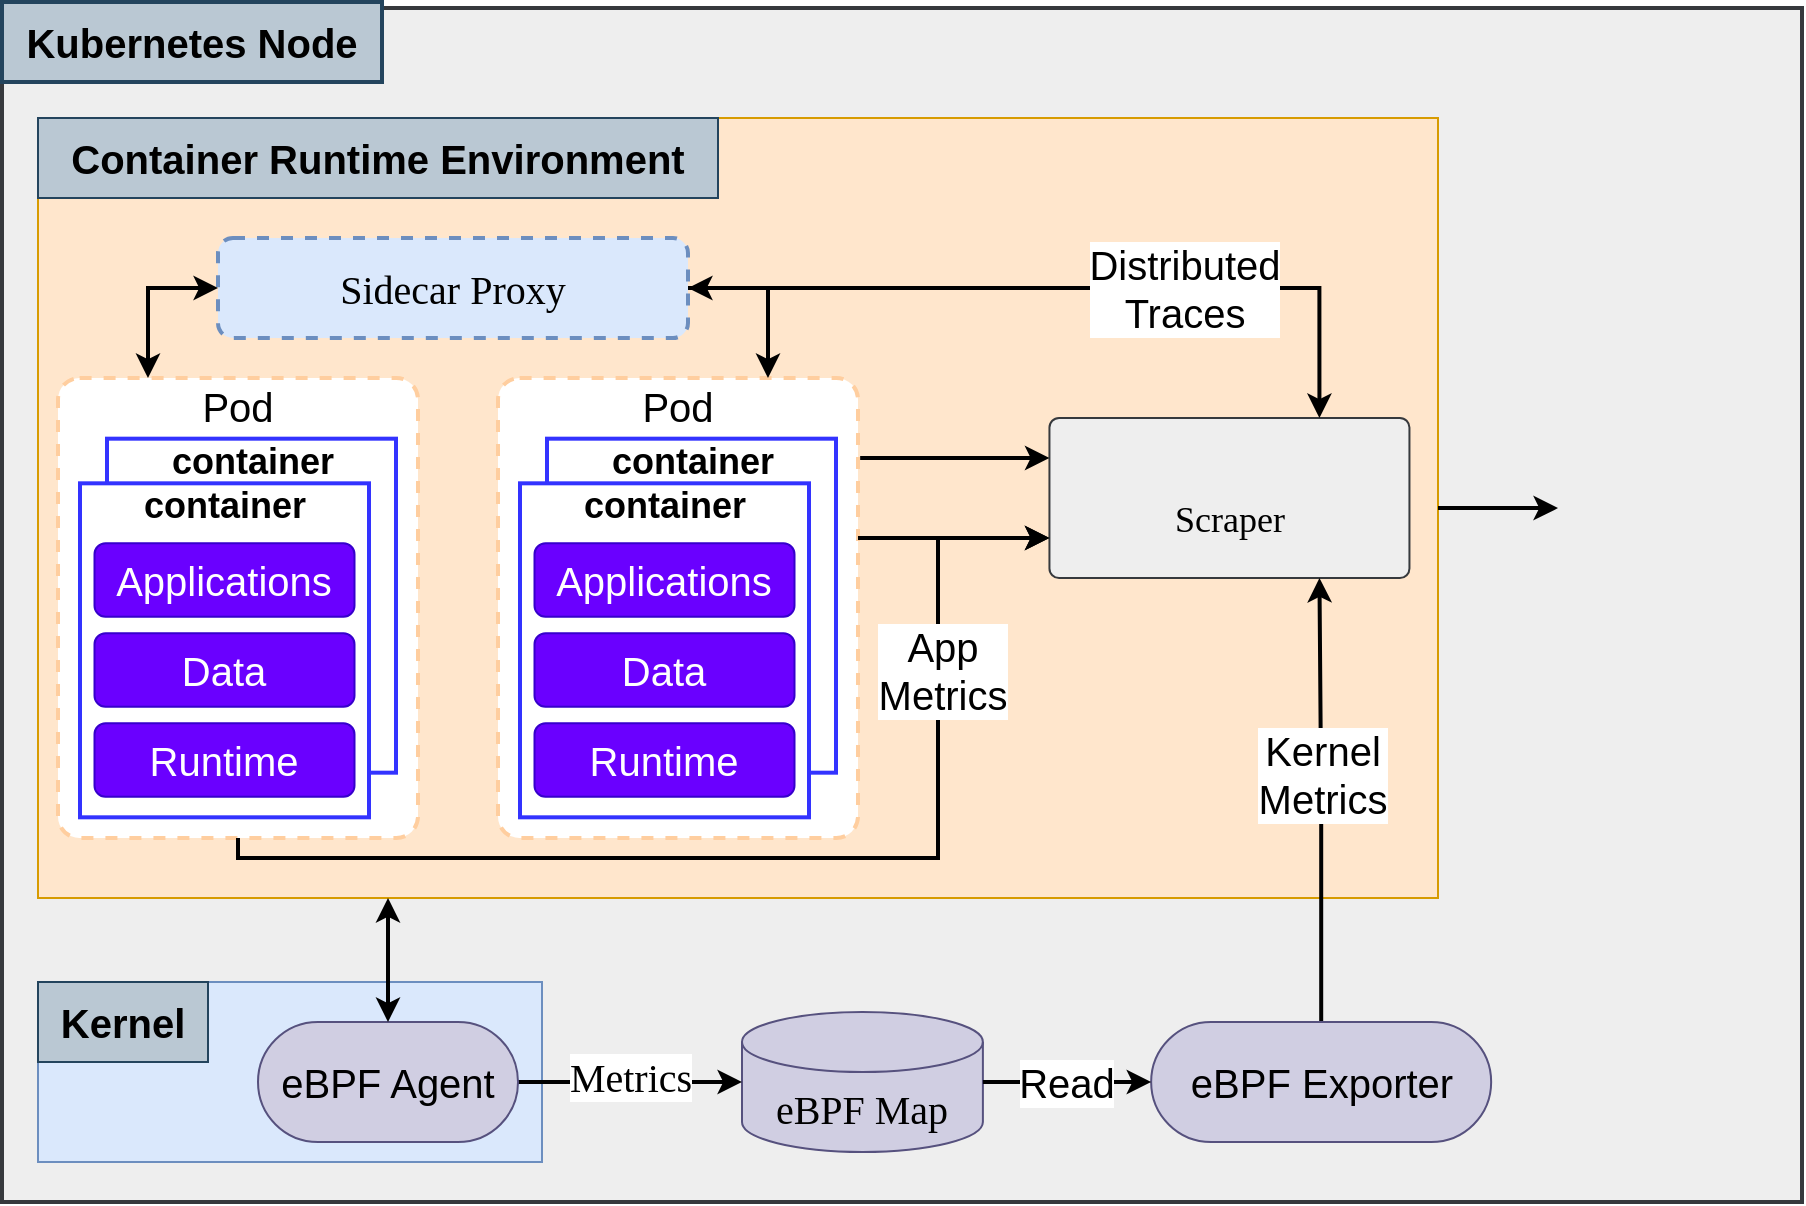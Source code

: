 <mxfile version="21.3.2" type="github">
  <diagram name="Page-1" id="cTY5Y9TpxP5SZx-7HDxA">
    <mxGraphModel dx="1793" dy="963" grid="1" gridSize="10" guides="1" tooltips="1" connect="1" arrows="1" fold="1" page="1" pageScale="1" pageWidth="1100" pageHeight="850" math="0" shadow="0">
      <root>
        <mxCell id="0" />
        <mxCell id="1" parent="0" />
        <mxCell id="1BkvYgwe-oKlFP0c4Thi-38" value="" style="group" vertex="1" connectable="0" parent="1">
          <mxGeometry x="100" y="125" width="900" height="600" as="geometry" />
        </mxCell>
        <mxCell id="QJQ4cSQSgAcdmUkR-iLK-1" value="" style="rounded=1;whiteSpace=wrap;html=1;fillColor=#eeeeee;strokeColor=#36393d;arcSize=0;imageHeight=24;strokeWidth=2;" parent="1BkvYgwe-oKlFP0c4Thi-38" vertex="1">
          <mxGeometry y="3" width="900" height="597" as="geometry" />
        </mxCell>
        <mxCell id="QJQ4cSQSgAcdmUkR-iLK-4" value="" style="rounded=1;whiteSpace=wrap;html=1;fillColor=#ffe6cc;strokeColor=#d79b00;arcSize=0;" parent="1BkvYgwe-oKlFP0c4Thi-38" vertex="1">
          <mxGeometry x="18" y="58" width="700" height="390" as="geometry" />
        </mxCell>
        <mxCell id="QJQ4cSQSgAcdmUkR-iLK-14" value="&lt;font style=&quot;font-size: 20px;&quot; face=&quot;Verdana&quot;&gt;Sidecar Proxy&lt;/font&gt;" style="rounded=1;whiteSpace=wrap;html=1;dashed=1;fillColor=#dae8fc;strokeColor=#6c8ebf;strokeWidth=2;" parent="1BkvYgwe-oKlFP0c4Thi-38" vertex="1">
          <mxGeometry x="108" y="118" width="235" height="50" as="geometry" />
        </mxCell>
        <mxCell id="QJQ4cSQSgAcdmUkR-iLK-16" value="" style="rounded=1;whiteSpace=wrap;html=1;fontFamily=Verdana;fontSize=18;labelBackgroundColor=#0000FF;fillColor=#dae8fc;strokeColor=#6c8ebf;arcSize=0;" parent="1BkvYgwe-oKlFP0c4Thi-38" vertex="1">
          <mxGeometry x="18" y="490" width="252" height="90" as="geometry" />
        </mxCell>
        <mxCell id="QJQ4cSQSgAcdmUkR-iLK-18" value="&lt;div&gt;&lt;font style=&quot;font-size: 18px;&quot; face=&quot;Verdana&quot;&gt;&lt;br&gt;&lt;/font&gt;&lt;/div&gt;&lt;div&gt;&lt;font style=&quot;font-size: 18px;&quot; face=&quot;Verdana&quot;&gt;Scraper&lt;/font&gt;&lt;/div&gt;" style="rounded=1;whiteSpace=wrap;html=1;arcSize=6;fillColor=#eeeeee;strokeColor=#36393d;" parent="1BkvYgwe-oKlFP0c4Thi-38" vertex="1">
          <mxGeometry x="523.725" y="208" width="180" height="80" as="geometry" />
        </mxCell>
        <mxCell id="1BkvYgwe-oKlFP0c4Thi-36" style="edgeStyle=orthogonalEdgeStyle;rounded=0;orthogonalLoop=1;jettySize=auto;html=1;exitX=1;exitY=0.5;exitDx=0;exitDy=0;entryX=0.75;entryY=0;entryDx=0;entryDy=0;strokeWidth=2;" edge="1" parent="1BkvYgwe-oKlFP0c4Thi-38" source="QJQ4cSQSgAcdmUkR-iLK-14" target="QJQ4cSQSgAcdmUkR-iLK-18">
          <mxGeometry relative="1" as="geometry" />
        </mxCell>
        <mxCell id="1BkvYgwe-oKlFP0c4Thi-37" value="&lt;div style=&quot;font-size: 20px;&quot;&gt;&lt;font style=&quot;font-size: 20px;&quot;&gt;Distributed&lt;/font&gt;&lt;/div&gt;&lt;div style=&quot;font-size: 20px;&quot;&gt;&lt;font style=&quot;font-size: 20px;&quot;&gt;Traces&lt;font style=&quot;font-size: 20px;&quot;&gt;&lt;br&gt;&lt;/font&gt;&lt;/font&gt;&lt;/div&gt;" style="edgeLabel;html=1;align=center;verticalAlign=middle;resizable=0;points=[];" vertex="1" connectable="0" parent="1BkvYgwe-oKlFP0c4Thi-36">
          <mxGeometry x="0.205" y="-2" relative="1" as="geometry">
            <mxPoint x="18" y="-2" as="offset" />
          </mxGeometry>
        </mxCell>
        <mxCell id="QJQ4cSQSgAcdmUkR-iLK-19" value="" style="shape=image;verticalLabelPosition=bottom;labelBackgroundColor=default;verticalAlign=top;aspect=fixed;imageAspect=0;image=https://cncf-branding.netlify.app/img/projects/opentelemetry/horizontal/color/opentelemetry-horizontal-color.png;" parent="1BkvYgwe-oKlFP0c4Thi-38" vertex="1">
          <mxGeometry x="432" y="156" width="148.58" height="52" as="geometry" />
        </mxCell>
        <mxCell id="QJQ4cSQSgAcdmUkR-iLK-20" value="" style="shape=image;verticalLabelPosition=bottom;labelBackgroundColor=default;verticalAlign=top;aspect=fixed;imageAspect=0;image=https://cncf-branding.netlify.app/img/projects/prometheus/horizontal/color/prometheus-horizontal-color.png;" parent="1BkvYgwe-oKlFP0c4Thi-38" vertex="1">
          <mxGeometry x="534.94" y="218" width="157.57" height="30" as="geometry" />
        </mxCell>
        <mxCell id="QJQ4cSQSgAcdmUkR-iLK-24" value="&lt;font style=&quot;font-size: 20px;&quot; face=&quot;Verdana&quot;&gt;eBPF Map&lt;/font&gt;&lt;font style=&quot;font-size: 20px;&quot; face=&quot;Verdana&quot;&gt;&lt;br&gt;&lt;/font&gt;" style="shape=cylinder3;whiteSpace=wrap;html=1;boundedLbl=1;backgroundOutline=1;size=15;fillColor=#d0cee2;strokeColor=#56517e;" parent="1BkvYgwe-oKlFP0c4Thi-38" vertex="1">
          <mxGeometry x="370" y="505" width="120.45" height="70" as="geometry" />
        </mxCell>
        <mxCell id="1BkvYgwe-oKlFP0c4Thi-31" style="edgeStyle=orthogonalEdgeStyle;rounded=0;orthogonalLoop=1;jettySize=auto;html=1;exitX=1;exitY=0.5;exitDx=0;exitDy=0;entryX=0;entryY=0.5;entryDx=0;entryDy=0;entryPerimeter=0;strokeWidth=2;" edge="1" parent="1BkvYgwe-oKlFP0c4Thi-38" source="QJQ4cSQSgAcdmUkR-iLK-26" target="QJQ4cSQSgAcdmUkR-iLK-24">
          <mxGeometry relative="1" as="geometry" />
        </mxCell>
        <mxCell id="1BkvYgwe-oKlFP0c4Thi-32" value="&lt;font style=&quot;font-size: 20px;&quot; face=&quot;Verdana&quot;&gt;Metrics&lt;br&gt;&lt;/font&gt;" style="edgeLabel;html=1;align=center;verticalAlign=middle;resizable=0;points=[];" vertex="1" connectable="0" parent="1BkvYgwe-oKlFP0c4Thi-31">
          <mxGeometry x="0.225" y="-1" relative="1" as="geometry">
            <mxPoint x="-13" y="-4" as="offset" />
          </mxGeometry>
        </mxCell>
        <mxCell id="QJQ4cSQSgAcdmUkR-iLK-26" value="&lt;font style=&quot;font-size: 20px;&quot;&gt;eBPF Agent&lt;/font&gt;" style="rounded=1;whiteSpace=wrap;html=1;fillColor=#d0cee2;strokeColor=#56517e;arcSize=50;" parent="1BkvYgwe-oKlFP0c4Thi-38" vertex="1">
          <mxGeometry x="128" y="510" width="130" height="60" as="geometry" />
        </mxCell>
        <mxCell id="QJQ4cSQSgAcdmUkR-iLK-27" value="" style="shape=image;verticalLabelPosition=bottom;labelBackgroundColor=default;verticalAlign=top;aspect=fixed;imageAspect=0;image=https://upload.wikimedia.org/wikipedia/commons/thumb/a/a1/Grafana_logo.svg/1200px-Grafana_logo.svg.png;" parent="1BkvYgwe-oKlFP0c4Thi-38" vertex="1">
          <mxGeometry x="778" y="194.67" width="114.18" height="116.65" as="geometry" />
        </mxCell>
        <mxCell id="1BkvYgwe-oKlFP0c4Thi-26" style="edgeStyle=orthogonalEdgeStyle;rounded=0;orthogonalLoop=1;jettySize=auto;html=1;exitX=1;exitY=0.5;exitDx=0;exitDy=0;strokeWidth=2;" edge="1" parent="1BkvYgwe-oKlFP0c4Thi-38" source="QJQ4cSQSgAcdmUkR-iLK-4" target="QJQ4cSQSgAcdmUkR-iLK-27">
          <mxGeometry relative="1" as="geometry" />
        </mxCell>
        <mxCell id="1BkvYgwe-oKlFP0c4Thi-1" value="&lt;font style=&quot;font-size: 20px;&quot;&gt;&lt;b&gt;&lt;font style=&quot;font-size: 20px;&quot;&gt;Kubernetes Node&lt;/font&gt;&lt;/b&gt;&lt;font style=&quot;font-size: 20px;&quot;&gt;&lt;b&gt;&lt;font style=&quot;font-size: 20px;&quot;&gt;&lt;br&gt;&lt;/font&gt;&lt;/b&gt;&lt;/font&gt;&lt;/font&gt;" style="rounded=0;whiteSpace=wrap;html=1;strokeWidth=2;fillColor=#bac8d3;strokeColor=#23445d;" vertex="1" parent="1BkvYgwe-oKlFP0c4Thi-38">
          <mxGeometry width="190" height="40" as="geometry" />
        </mxCell>
        <mxCell id="1BkvYgwe-oKlFP0c4Thi-2" value="&lt;font style=&quot;font-size: 20px;&quot;&gt;&lt;font style=&quot;font-size: 20px;&quot;&gt;&lt;b&gt;&lt;font style=&quot;font-size: 20px;&quot;&gt;Container Runtime Environment&lt;br&gt;&lt;/font&gt;&lt;/b&gt;&lt;/font&gt;&lt;/font&gt;" style="rounded=0;whiteSpace=wrap;html=1;strokeWidth=1;fillColor=#bac8d3;strokeColor=#23445d;" vertex="1" parent="1BkvYgwe-oKlFP0c4Thi-38">
          <mxGeometry x="18" y="58" width="340" height="40" as="geometry" />
        </mxCell>
        <mxCell id="1BkvYgwe-oKlFP0c4Thi-11" value="" style="group" vertex="1" connectable="0" parent="1BkvYgwe-oKlFP0c4Thi-38">
          <mxGeometry x="28" y="188" width="180" height="230" as="geometry" />
        </mxCell>
        <mxCell id="1BkvYgwe-oKlFP0c4Thi-9" value="&lt;div&gt;&lt;font style=&quot;font-size: 20px;&quot;&gt;Pod&lt;/font&gt;&lt;br&gt;&lt;/div&gt;&lt;div&gt;&lt;br&gt;&lt;/div&gt;&lt;div&gt;&lt;br&gt;&lt;/div&gt;&lt;div&gt;&lt;br&gt;&lt;/div&gt;&lt;div&gt;&lt;br&gt;&lt;/div&gt;&lt;div&gt;&lt;br&gt;&lt;/div&gt;&lt;div&gt;&lt;br&gt;&lt;/div&gt;&lt;div&gt;&lt;br&gt;&lt;/div&gt;&lt;div&gt;&lt;br&gt;&lt;/div&gt;&lt;div&gt;&lt;br&gt;&lt;/div&gt;&lt;div&gt;&lt;br&gt;&lt;/div&gt;&lt;div&gt;&lt;br&gt;&lt;/div&gt;&lt;div&gt;&lt;br&gt;&lt;/div&gt;&lt;div&gt;&lt;br&gt;&lt;/div&gt;&lt;div&gt;&lt;br&gt;&lt;/div&gt;" style="rounded=1;whiteSpace=wrap;html=1;strokeWidth=2;dashed=1;strokeColor=#FFCE9F;arcSize=6;" vertex="1" parent="1BkvYgwe-oKlFP0c4Thi-11">
          <mxGeometry width="180" height="230" as="geometry" />
        </mxCell>
        <mxCell id="1BkvYgwe-oKlFP0c4Thi-10" value="" style="group" vertex="1" connectable="0" parent="1BkvYgwe-oKlFP0c4Thi-11">
          <mxGeometry x="11" y="30.34" width="158" height="189.32" as="geometry" />
        </mxCell>
        <mxCell id="1BkvYgwe-oKlFP0c4Thi-8" value="&lt;div&gt;&lt;b&gt;&lt;font style=&quot;font-size: 18px;&quot;&gt;container&lt;/font&gt;&lt;br&gt;&lt;/b&gt;&lt;/div&gt;&lt;div&gt;&lt;b&gt;&lt;br&gt;&lt;/b&gt;&lt;/div&gt;&lt;div&gt;&lt;b&gt;&lt;br&gt;&lt;/b&gt;&lt;/div&gt;&lt;div&gt;&lt;b&gt;&lt;br&gt;&lt;/b&gt;&lt;/div&gt;&lt;div&gt;&lt;b&gt;&lt;br&gt;&lt;/b&gt;&lt;/div&gt;&lt;div&gt;&lt;b&gt;&lt;br&gt;&lt;/b&gt;&lt;/div&gt;&lt;div&gt;&lt;b&gt;&lt;br&gt;&lt;/b&gt;&lt;/div&gt;&lt;div&gt;&lt;b&gt;&lt;br&gt;&lt;/b&gt;&lt;/div&gt;&lt;div&gt;&lt;b&gt;&lt;br&gt;&lt;/b&gt;&lt;/div&gt;&lt;div&gt;&lt;br&gt;&lt;/div&gt;&lt;div&gt;&lt;br&gt;&lt;/div&gt;" style="rounded=0;whiteSpace=wrap;html=1;strokeColor=#3333FF;strokeWidth=2;" vertex="1" parent="1BkvYgwe-oKlFP0c4Thi-10">
          <mxGeometry x="13.5" width="144.5" height="167" as="geometry" />
        </mxCell>
        <mxCell id="1BkvYgwe-oKlFP0c4Thi-4" value="&lt;div&gt;&lt;b&gt;&lt;font style=&quot;font-size: 18px;&quot;&gt;container&lt;/font&gt;&lt;br&gt;&lt;/b&gt;&lt;/div&gt;&lt;div&gt;&lt;b&gt;&lt;br&gt;&lt;/b&gt;&lt;/div&gt;&lt;div&gt;&lt;b&gt;&lt;br&gt;&lt;/b&gt;&lt;/div&gt;&lt;div&gt;&lt;b&gt;&lt;br&gt;&lt;/b&gt;&lt;/div&gt;&lt;div&gt;&lt;b&gt;&lt;br&gt;&lt;/b&gt;&lt;/div&gt;&lt;div&gt;&lt;b&gt;&lt;br&gt;&lt;/b&gt;&lt;/div&gt;&lt;div&gt;&lt;b&gt;&lt;br&gt;&lt;/b&gt;&lt;/div&gt;&lt;div&gt;&lt;b&gt;&lt;br&gt;&lt;/b&gt;&lt;/div&gt;&lt;div&gt;&lt;b&gt;&lt;br&gt;&lt;/b&gt;&lt;/div&gt;&lt;div&gt;&lt;br&gt;&lt;/div&gt;&lt;div&gt;&lt;br&gt;&lt;/div&gt;" style="rounded=0;whiteSpace=wrap;html=1;strokeColor=#3333FF;strokeWidth=2;" vertex="1" parent="1BkvYgwe-oKlFP0c4Thi-10">
          <mxGeometry y="22.32" width="144.5" height="167" as="geometry" />
        </mxCell>
        <mxCell id="1BkvYgwe-oKlFP0c4Thi-5" value="&lt;font style=&quot;font-size: 20px;&quot;&gt;Applications&lt;/font&gt;" style="rounded=1;whiteSpace=wrap;html=1;fillColor=#6a00ff;fontColor=#ffffff;strokeColor=#3700CC;" vertex="1" parent="1BkvYgwe-oKlFP0c4Thi-10">
          <mxGeometry x="7.25" y="52.32" width="130" height="36.68" as="geometry" />
        </mxCell>
        <mxCell id="1BkvYgwe-oKlFP0c4Thi-6" value="&lt;font style=&quot;font-size: 20px;&quot;&gt;Data&lt;/font&gt;" style="rounded=1;whiteSpace=wrap;html=1;fillColor=#6a00ff;fontColor=#ffffff;strokeColor=#3700CC;" vertex="1" parent="1BkvYgwe-oKlFP0c4Thi-10">
          <mxGeometry x="7.25" y="97.32" width="130" height="36.68" as="geometry" />
        </mxCell>
        <mxCell id="1BkvYgwe-oKlFP0c4Thi-7" value="&lt;font style=&quot;font-size: 20px;&quot;&gt;Runtime&lt;/font&gt;" style="rounded=1;whiteSpace=wrap;html=1;fillColor=#6a00ff;fontColor=#ffffff;strokeColor=#3700CC;" vertex="1" parent="1BkvYgwe-oKlFP0c4Thi-10">
          <mxGeometry x="7.25" y="142.32" width="130" height="36.68" as="geometry" />
        </mxCell>
        <mxCell id="1BkvYgwe-oKlFP0c4Thi-20" style="edgeStyle=orthogonalEdgeStyle;rounded=0;orthogonalLoop=1;jettySize=auto;html=1;exitX=0;exitY=0.5;exitDx=0;exitDy=0;entryX=0.25;entryY=0;entryDx=0;entryDy=0;strokeWidth=2;startArrow=classic;startFill=1;" edge="1" parent="1BkvYgwe-oKlFP0c4Thi-38" source="QJQ4cSQSgAcdmUkR-iLK-14" target="1BkvYgwe-oKlFP0c4Thi-9">
          <mxGeometry relative="1" as="geometry" />
        </mxCell>
        <mxCell id="1BkvYgwe-oKlFP0c4Thi-12" value="" style="group" vertex="1" connectable="0" parent="1BkvYgwe-oKlFP0c4Thi-38">
          <mxGeometry x="248" y="188" width="180" height="230" as="geometry" />
        </mxCell>
        <mxCell id="1BkvYgwe-oKlFP0c4Thi-13" value="&lt;div&gt;&lt;font style=&quot;font-size: 20px;&quot;&gt;Pod&lt;/font&gt;&lt;br&gt;&lt;/div&gt;&lt;div&gt;&lt;br&gt;&lt;/div&gt;&lt;div&gt;&lt;br&gt;&lt;/div&gt;&lt;div&gt;&lt;br&gt;&lt;/div&gt;&lt;div&gt;&lt;br&gt;&lt;/div&gt;&lt;div&gt;&lt;br&gt;&lt;/div&gt;&lt;div&gt;&lt;br&gt;&lt;/div&gt;&lt;div&gt;&lt;br&gt;&lt;/div&gt;&lt;div&gt;&lt;br&gt;&lt;/div&gt;&lt;div&gt;&lt;br&gt;&lt;/div&gt;&lt;div&gt;&lt;br&gt;&lt;/div&gt;&lt;div&gt;&lt;br&gt;&lt;/div&gt;&lt;div&gt;&lt;br&gt;&lt;/div&gt;&lt;div&gt;&lt;br&gt;&lt;/div&gt;&lt;div&gt;&lt;br&gt;&lt;/div&gt;" style="rounded=1;whiteSpace=wrap;html=1;strokeWidth=2;dashed=1;strokeColor=#FFCE9F;arcSize=6;" vertex="1" parent="1BkvYgwe-oKlFP0c4Thi-12">
          <mxGeometry width="180" height="230" as="geometry" />
        </mxCell>
        <mxCell id="1BkvYgwe-oKlFP0c4Thi-14" value="" style="group" vertex="1" connectable="0" parent="1BkvYgwe-oKlFP0c4Thi-12">
          <mxGeometry x="11" y="30.34" width="158" height="189.32" as="geometry" />
        </mxCell>
        <mxCell id="1BkvYgwe-oKlFP0c4Thi-15" value="&lt;div&gt;&lt;b&gt;&lt;font style=&quot;font-size: 18px;&quot;&gt;container&lt;/font&gt;&lt;br&gt;&lt;/b&gt;&lt;/div&gt;&lt;div&gt;&lt;b&gt;&lt;br&gt;&lt;/b&gt;&lt;/div&gt;&lt;div&gt;&lt;b&gt;&lt;br&gt;&lt;/b&gt;&lt;/div&gt;&lt;div&gt;&lt;b&gt;&lt;br&gt;&lt;/b&gt;&lt;/div&gt;&lt;div&gt;&lt;b&gt;&lt;br&gt;&lt;/b&gt;&lt;/div&gt;&lt;div&gt;&lt;b&gt;&lt;br&gt;&lt;/b&gt;&lt;/div&gt;&lt;div&gt;&lt;b&gt;&lt;br&gt;&lt;/b&gt;&lt;/div&gt;&lt;div&gt;&lt;b&gt;&lt;br&gt;&lt;/b&gt;&lt;/div&gt;&lt;div&gt;&lt;b&gt;&lt;br&gt;&lt;/b&gt;&lt;/div&gt;&lt;div&gt;&lt;br&gt;&lt;/div&gt;&lt;div&gt;&lt;br&gt;&lt;/div&gt;" style="rounded=0;whiteSpace=wrap;html=1;strokeColor=#3333FF;strokeWidth=2;" vertex="1" parent="1BkvYgwe-oKlFP0c4Thi-14">
          <mxGeometry x="13.5" width="144.5" height="167" as="geometry" />
        </mxCell>
        <mxCell id="1BkvYgwe-oKlFP0c4Thi-16" value="&lt;div&gt;&lt;b&gt;&lt;font style=&quot;font-size: 18px;&quot;&gt;container&lt;/font&gt;&lt;br&gt;&lt;/b&gt;&lt;/div&gt;&lt;div&gt;&lt;b&gt;&lt;br&gt;&lt;/b&gt;&lt;/div&gt;&lt;div&gt;&lt;b&gt;&lt;br&gt;&lt;/b&gt;&lt;/div&gt;&lt;div&gt;&lt;b&gt;&lt;br&gt;&lt;/b&gt;&lt;/div&gt;&lt;div&gt;&lt;b&gt;&lt;br&gt;&lt;/b&gt;&lt;/div&gt;&lt;div&gt;&lt;b&gt;&lt;br&gt;&lt;/b&gt;&lt;/div&gt;&lt;div&gt;&lt;b&gt;&lt;br&gt;&lt;/b&gt;&lt;/div&gt;&lt;div&gt;&lt;b&gt;&lt;br&gt;&lt;/b&gt;&lt;/div&gt;&lt;div&gt;&lt;b&gt;&lt;br&gt;&lt;/b&gt;&lt;/div&gt;&lt;div&gt;&lt;br&gt;&lt;/div&gt;&lt;div&gt;&lt;br&gt;&lt;/div&gt;" style="rounded=0;whiteSpace=wrap;html=1;strokeColor=#3333FF;strokeWidth=2;" vertex="1" parent="1BkvYgwe-oKlFP0c4Thi-14">
          <mxGeometry y="22.32" width="144.5" height="167" as="geometry" />
        </mxCell>
        <mxCell id="1BkvYgwe-oKlFP0c4Thi-17" value="&lt;font style=&quot;font-size: 20px;&quot;&gt;Applications&lt;/font&gt;" style="rounded=1;whiteSpace=wrap;html=1;fillColor=#6a00ff;fontColor=#ffffff;strokeColor=#3700CC;" vertex="1" parent="1BkvYgwe-oKlFP0c4Thi-14">
          <mxGeometry x="7.25" y="52.32" width="130" height="36.68" as="geometry" />
        </mxCell>
        <mxCell id="1BkvYgwe-oKlFP0c4Thi-18" value="&lt;font style=&quot;font-size: 20px;&quot;&gt;Data&lt;/font&gt;" style="rounded=1;whiteSpace=wrap;html=1;fillColor=#6a00ff;fontColor=#ffffff;strokeColor=#3700CC;" vertex="1" parent="1BkvYgwe-oKlFP0c4Thi-14">
          <mxGeometry x="7.25" y="97.32" width="130" height="36.68" as="geometry" />
        </mxCell>
        <mxCell id="1BkvYgwe-oKlFP0c4Thi-19" value="&lt;font style=&quot;font-size: 20px;&quot;&gt;Runtime&lt;/font&gt;" style="rounded=1;whiteSpace=wrap;html=1;fillColor=#6a00ff;fontColor=#ffffff;strokeColor=#3700CC;" vertex="1" parent="1BkvYgwe-oKlFP0c4Thi-14">
          <mxGeometry x="7.25" y="142.32" width="130" height="36.68" as="geometry" />
        </mxCell>
        <mxCell id="1BkvYgwe-oKlFP0c4Thi-21" style="edgeStyle=orthogonalEdgeStyle;rounded=0;orthogonalLoop=1;jettySize=auto;html=1;exitX=1;exitY=0.5;exitDx=0;exitDy=0;entryX=0.75;entryY=0;entryDx=0;entryDy=0;strokeWidth=2;startArrow=classic;startFill=1;" edge="1" parent="1BkvYgwe-oKlFP0c4Thi-38" source="QJQ4cSQSgAcdmUkR-iLK-14" target="1BkvYgwe-oKlFP0c4Thi-13">
          <mxGeometry relative="1" as="geometry" />
        </mxCell>
        <mxCell id="1BkvYgwe-oKlFP0c4Thi-25" style="edgeStyle=orthogonalEdgeStyle;rounded=0;orthogonalLoop=1;jettySize=auto;html=1;exitX=0;exitY=0.25;exitDx=0;exitDy=0;entryX=1.006;entryY=0.174;entryDx=0;entryDy=0;entryPerimeter=0;startArrow=classic;startFill=1;endArrow=none;endFill=0;strokeWidth=2;" edge="1" parent="1BkvYgwe-oKlFP0c4Thi-38" source="QJQ4cSQSgAcdmUkR-iLK-18" target="1BkvYgwe-oKlFP0c4Thi-13">
          <mxGeometry relative="1" as="geometry" />
        </mxCell>
        <mxCell id="1BkvYgwe-oKlFP0c4Thi-22" style="edgeStyle=orthogonalEdgeStyle;rounded=0;orthogonalLoop=1;jettySize=auto;html=1;exitX=0.5;exitY=1;exitDx=0;exitDy=0;strokeWidth=2;entryX=0;entryY=0.75;entryDx=0;entryDy=0;" edge="1" parent="1BkvYgwe-oKlFP0c4Thi-38" source="1BkvYgwe-oKlFP0c4Thi-9" target="QJQ4cSQSgAcdmUkR-iLK-18">
          <mxGeometry relative="1" as="geometry">
            <mxPoint x="508" y="268" as="targetPoint" />
            <Array as="points">
              <mxPoint x="118" y="428" />
              <mxPoint x="468" y="428" />
              <mxPoint x="468" y="268" />
            </Array>
          </mxGeometry>
        </mxCell>
        <mxCell id="1BkvYgwe-oKlFP0c4Thi-23" style="edgeStyle=orthogonalEdgeStyle;rounded=0;orthogonalLoop=1;jettySize=auto;html=1;entryX=0;entryY=0.75;entryDx=0;entryDy=0;strokeWidth=2;" edge="1" parent="1BkvYgwe-oKlFP0c4Thi-38" target="QJQ4cSQSgAcdmUkR-iLK-18">
          <mxGeometry relative="1" as="geometry">
            <mxPoint x="428" y="268" as="sourcePoint" />
            <Array as="points">
              <mxPoint x="428" y="268" />
            </Array>
          </mxGeometry>
        </mxCell>
        <mxCell id="1BkvYgwe-oKlFP0c4Thi-24" value="&lt;div&gt;&lt;font style=&quot;font-size: 20px;&quot;&gt;App&lt;/font&gt;&lt;/div&gt;&lt;div&gt;&lt;font style=&quot;font-size: 20px;&quot;&gt;Metrics&lt;/font&gt;&lt;/div&gt;" style="edgeLabel;html=1;align=center;verticalAlign=middle;resizable=0;points=[];" vertex="1" connectable="0" parent="1BkvYgwe-oKlFP0c4Thi-23">
          <mxGeometry x="-0.274" y="-1" relative="1" as="geometry">
            <mxPoint x="7" y="65" as="offset" />
          </mxGeometry>
        </mxCell>
        <mxCell id="1BkvYgwe-oKlFP0c4Thi-34" style="edgeStyle=orthogonalEdgeStyle;rounded=0;orthogonalLoop=1;jettySize=auto;html=1;entryX=0.75;entryY=1;entryDx=0;entryDy=0;strokeWidth=2;" edge="1" parent="1BkvYgwe-oKlFP0c4Thi-38" source="1BkvYgwe-oKlFP0c4Thi-27" target="QJQ4cSQSgAcdmUkR-iLK-18">
          <mxGeometry relative="1" as="geometry" />
        </mxCell>
        <mxCell id="1BkvYgwe-oKlFP0c4Thi-35" value="&lt;div style=&quot;font-size: 20px;&quot;&gt;&lt;font style=&quot;font-size: 20px;&quot;&gt;Kernel&lt;/font&gt;&lt;/div&gt;&lt;div style=&quot;font-size: 20px;&quot;&gt;&lt;font style=&quot;font-size: 20px;&quot;&gt;Metrics&lt;font style=&quot;font-size: 20px;&quot;&gt;&lt;br&gt;&lt;/font&gt;&lt;/font&gt;&lt;/div&gt;" style="edgeLabel;html=1;align=center;verticalAlign=middle;resizable=0;points=[];" vertex="1" connectable="0" parent="1BkvYgwe-oKlFP0c4Thi-34">
          <mxGeometry x="-0.644" y="-2" relative="1" as="geometry">
            <mxPoint x="-2" y="-85" as="offset" />
          </mxGeometry>
        </mxCell>
        <mxCell id="1BkvYgwe-oKlFP0c4Thi-27" value="&lt;font style=&quot;font-size: 20px;&quot;&gt;eBPF Exporter&lt;/font&gt;" style="rounded=1;whiteSpace=wrap;html=1;fillColor=#d0cee2;strokeColor=#56517e;arcSize=50;" vertex="1" parent="1BkvYgwe-oKlFP0c4Thi-38">
          <mxGeometry x="574.58" y="510" width="170" height="60" as="geometry" />
        </mxCell>
        <mxCell id="1BkvYgwe-oKlFP0c4Thi-33" value="&lt;font style=&quot;font-size: 20px;&quot;&gt;Read&lt;/font&gt;" style="edgeStyle=orthogonalEdgeStyle;rounded=0;orthogonalLoop=1;jettySize=auto;html=1;exitX=1;exitY=0.5;exitDx=0;exitDy=0;exitPerimeter=0;entryX=0;entryY=0.5;entryDx=0;entryDy=0;strokeWidth=2;" edge="1" parent="1BkvYgwe-oKlFP0c4Thi-38" source="QJQ4cSQSgAcdmUkR-iLK-24" target="1BkvYgwe-oKlFP0c4Thi-27">
          <mxGeometry relative="1" as="geometry" />
        </mxCell>
        <mxCell id="1BkvYgwe-oKlFP0c4Thi-28" style="edgeStyle=orthogonalEdgeStyle;rounded=0;orthogonalLoop=1;jettySize=auto;html=1;exitX=0.5;exitY=0;exitDx=0;exitDy=0;entryX=0.25;entryY=1;entryDx=0;entryDy=0;strokeWidth=2;startArrow=classic;startFill=1;" edge="1" parent="1BkvYgwe-oKlFP0c4Thi-38" source="QJQ4cSQSgAcdmUkR-iLK-26" target="QJQ4cSQSgAcdmUkR-iLK-4">
          <mxGeometry relative="1" as="geometry" />
        </mxCell>
        <mxCell id="1BkvYgwe-oKlFP0c4Thi-29" value="&lt;font style=&quot;font-size: 20px;&quot;&gt;&lt;font style=&quot;font-size: 20px;&quot;&gt;&lt;b&gt;&lt;font style=&quot;font-size: 20px;&quot;&gt;Kernel&lt;br&gt;&lt;/font&gt;&lt;/b&gt;&lt;/font&gt;&lt;/font&gt;" style="rounded=0;whiteSpace=wrap;html=1;strokeWidth=1;fillColor=#bac8d3;strokeColor=#23445d;" vertex="1" parent="1BkvYgwe-oKlFP0c4Thi-38">
          <mxGeometry x="18" y="490" width="85" height="40" as="geometry" />
        </mxCell>
      </root>
    </mxGraphModel>
  </diagram>
</mxfile>
